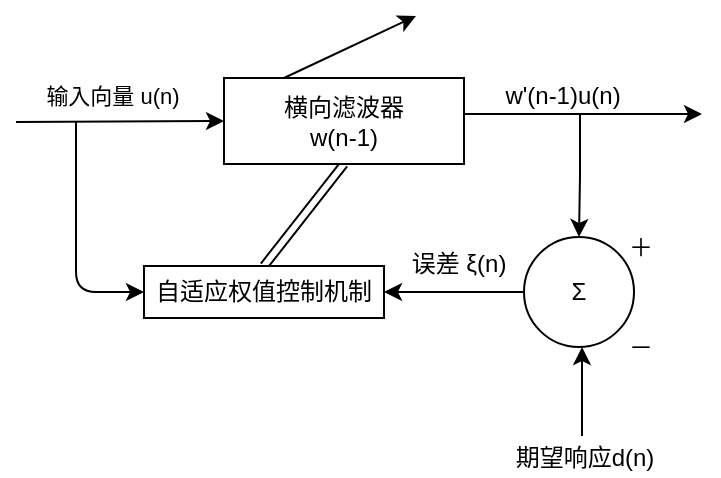 <mxfile version="14.1.8" type="github">
  <diagram id="lEtUhZXPJI8Xw8LW4fBw" name="第 1 页">
    <mxGraphModel dx="705" dy="308" grid="0" gridSize="10" guides="1" tooltips="1" connect="1" arrows="1" fold="1" page="1" pageScale="1" pageWidth="850" pageHeight="1100" math="0" shadow="0">
      <root>
        <mxCell id="0" />
        <mxCell id="1" parent="0" />
        <mxCell id="sYjlONKUbpc7q19BpUVP-3" style="rounded=0;orthogonalLoop=1;jettySize=auto;html=1;exitX=0.25;exitY=0;exitDx=0;exitDy=0;" edge="1" parent="1" source="sYjlONKUbpc7q19BpUVP-1">
          <mxGeometry relative="1" as="geometry">
            <mxPoint x="403" y="107" as="targetPoint" />
          </mxGeometry>
        </mxCell>
        <mxCell id="sYjlONKUbpc7q19BpUVP-20" style="rounded=0;orthogonalLoop=1;jettySize=auto;html=1;exitX=0.5;exitY=1;exitDx=0;exitDy=0;entryX=0.5;entryY=0;entryDx=0;entryDy=0;shape=link;" edge="1" parent="1" source="sYjlONKUbpc7q19BpUVP-1" target="sYjlONKUbpc7q19BpUVP-8">
          <mxGeometry relative="1" as="geometry" />
        </mxCell>
        <mxCell id="sYjlONKUbpc7q19BpUVP-1" value="横向滤波器&lt;br&gt;w(n-1)" style="rounded=0;whiteSpace=wrap;html=1;" vertex="1" parent="1">
          <mxGeometry x="307" y="138" width="120" height="43" as="geometry" />
        </mxCell>
        <mxCell id="sYjlONKUbpc7q19BpUVP-6" value="" style="endArrow=classic;html=1;entryX=0;entryY=0.5;entryDx=0;entryDy=0;" edge="1" parent="1" target="sYjlONKUbpc7q19BpUVP-1">
          <mxGeometry width="50" height="50" relative="1" as="geometry">
            <mxPoint x="203" y="160" as="sourcePoint" />
            <mxPoint x="247" y="138" as="targetPoint" />
          </mxGeometry>
        </mxCell>
        <mxCell id="sYjlONKUbpc7q19BpUVP-7" value="输入向量 u(n)" style="edgeLabel;html=1;align=center;verticalAlign=middle;resizable=0;points=[];" vertex="1" connectable="0" parent="sYjlONKUbpc7q19BpUVP-6">
          <mxGeometry x="-0.179" relative="1" as="geometry">
            <mxPoint x="5" y="-12.79" as="offset" />
          </mxGeometry>
        </mxCell>
        <mxCell id="sYjlONKUbpc7q19BpUVP-8" value="自适应权值控制机制" style="rounded=0;whiteSpace=wrap;html=1;" vertex="1" parent="1">
          <mxGeometry x="267" y="232" width="120" height="26" as="geometry" />
        </mxCell>
        <mxCell id="sYjlONKUbpc7q19BpUVP-11" value="" style="endArrow=classic;html=1;entryX=0;entryY=0.5;entryDx=0;entryDy=0;edgeStyle=orthogonalEdgeStyle;" edge="1" parent="1" target="sYjlONKUbpc7q19BpUVP-8">
          <mxGeometry width="50" height="50" relative="1" as="geometry">
            <mxPoint x="233" y="160" as="sourcePoint" />
            <mxPoint x="198" y="223" as="targetPoint" />
            <Array as="points">
              <mxPoint x="233" y="245" />
            </Array>
          </mxGeometry>
        </mxCell>
        <mxCell id="sYjlONKUbpc7q19BpUVP-12" value="" style="endArrow=classic;html=1;" edge="1" parent="1">
          <mxGeometry width="50" height="50" relative="1" as="geometry">
            <mxPoint x="427" y="156" as="sourcePoint" />
            <mxPoint x="546" y="156" as="targetPoint" />
          </mxGeometry>
        </mxCell>
        <mxCell id="sYjlONKUbpc7q19BpUVP-17" value="" style="edgeStyle=orthogonalEdgeStyle;rounded=0;orthogonalLoop=1;jettySize=auto;html=1;" edge="1" parent="1" source="sYjlONKUbpc7q19BpUVP-13" target="sYjlONKUbpc7q19BpUVP-14">
          <mxGeometry relative="1" as="geometry">
            <Array as="points">
              <mxPoint x="485" y="187" />
            </Array>
          </mxGeometry>
        </mxCell>
        <mxCell id="sYjlONKUbpc7q19BpUVP-13" value="w&#39;(n-1)u(n)" style="text;html=1;align=center;verticalAlign=middle;resizable=0;points=[];autosize=1;" vertex="1" parent="1">
          <mxGeometry x="442" y="138" width="67" height="18" as="geometry" />
        </mxCell>
        <mxCell id="sYjlONKUbpc7q19BpUVP-16" value="" style="edgeStyle=orthogonalEdgeStyle;rounded=0;orthogonalLoop=1;jettySize=auto;html=1;" edge="1" parent="1" source="sYjlONKUbpc7q19BpUVP-14" target="sYjlONKUbpc7q19BpUVP-8">
          <mxGeometry relative="1" as="geometry" />
        </mxCell>
        <mxCell id="sYjlONKUbpc7q19BpUVP-14" value="Σ" style="ellipse;whiteSpace=wrap;html=1;aspect=fixed;" vertex="1" parent="1">
          <mxGeometry x="457" y="217.5" width="55" height="55" as="geometry" />
        </mxCell>
        <mxCell id="sYjlONKUbpc7q19BpUVP-18" value="" style="endArrow=classic;html=1;" edge="1" parent="1">
          <mxGeometry width="50" height="50" relative="1" as="geometry">
            <mxPoint x="486" y="317" as="sourcePoint" />
            <mxPoint x="486" y="272.5" as="targetPoint" />
          </mxGeometry>
        </mxCell>
        <mxCell id="sYjlONKUbpc7q19BpUVP-19" value="期望响应d(n)&lt;br&gt;" style="text;html=1;align=center;verticalAlign=middle;resizable=0;points=[];autosize=1;" vertex="1" parent="1">
          <mxGeometry x="447" y="319" width="79" height="18" as="geometry" />
        </mxCell>
        <mxCell id="sYjlONKUbpc7q19BpUVP-22" value="误差 ξ(n)" style="text;html=1;align=center;verticalAlign=middle;resizable=0;points=[];autosize=1;" vertex="1" parent="1">
          <mxGeometry x="395" y="222" width="57" height="18" as="geometry" />
        </mxCell>
        <mxCell id="sYjlONKUbpc7q19BpUVP-23" value="＋" style="text;html=1;align=center;verticalAlign=middle;resizable=0;points=[];autosize=1;" vertex="1" parent="1">
          <mxGeometry x="504" y="214" width="22" height="18" as="geometry" />
        </mxCell>
        <mxCell id="sYjlONKUbpc7q19BpUVP-24" value="－" style="text;html=1;align=center;verticalAlign=middle;resizable=0;points=[];autosize=1;" vertex="1" parent="1">
          <mxGeometry x="504" y="264" width="22" height="18" as="geometry" />
        </mxCell>
      </root>
    </mxGraphModel>
  </diagram>
</mxfile>
